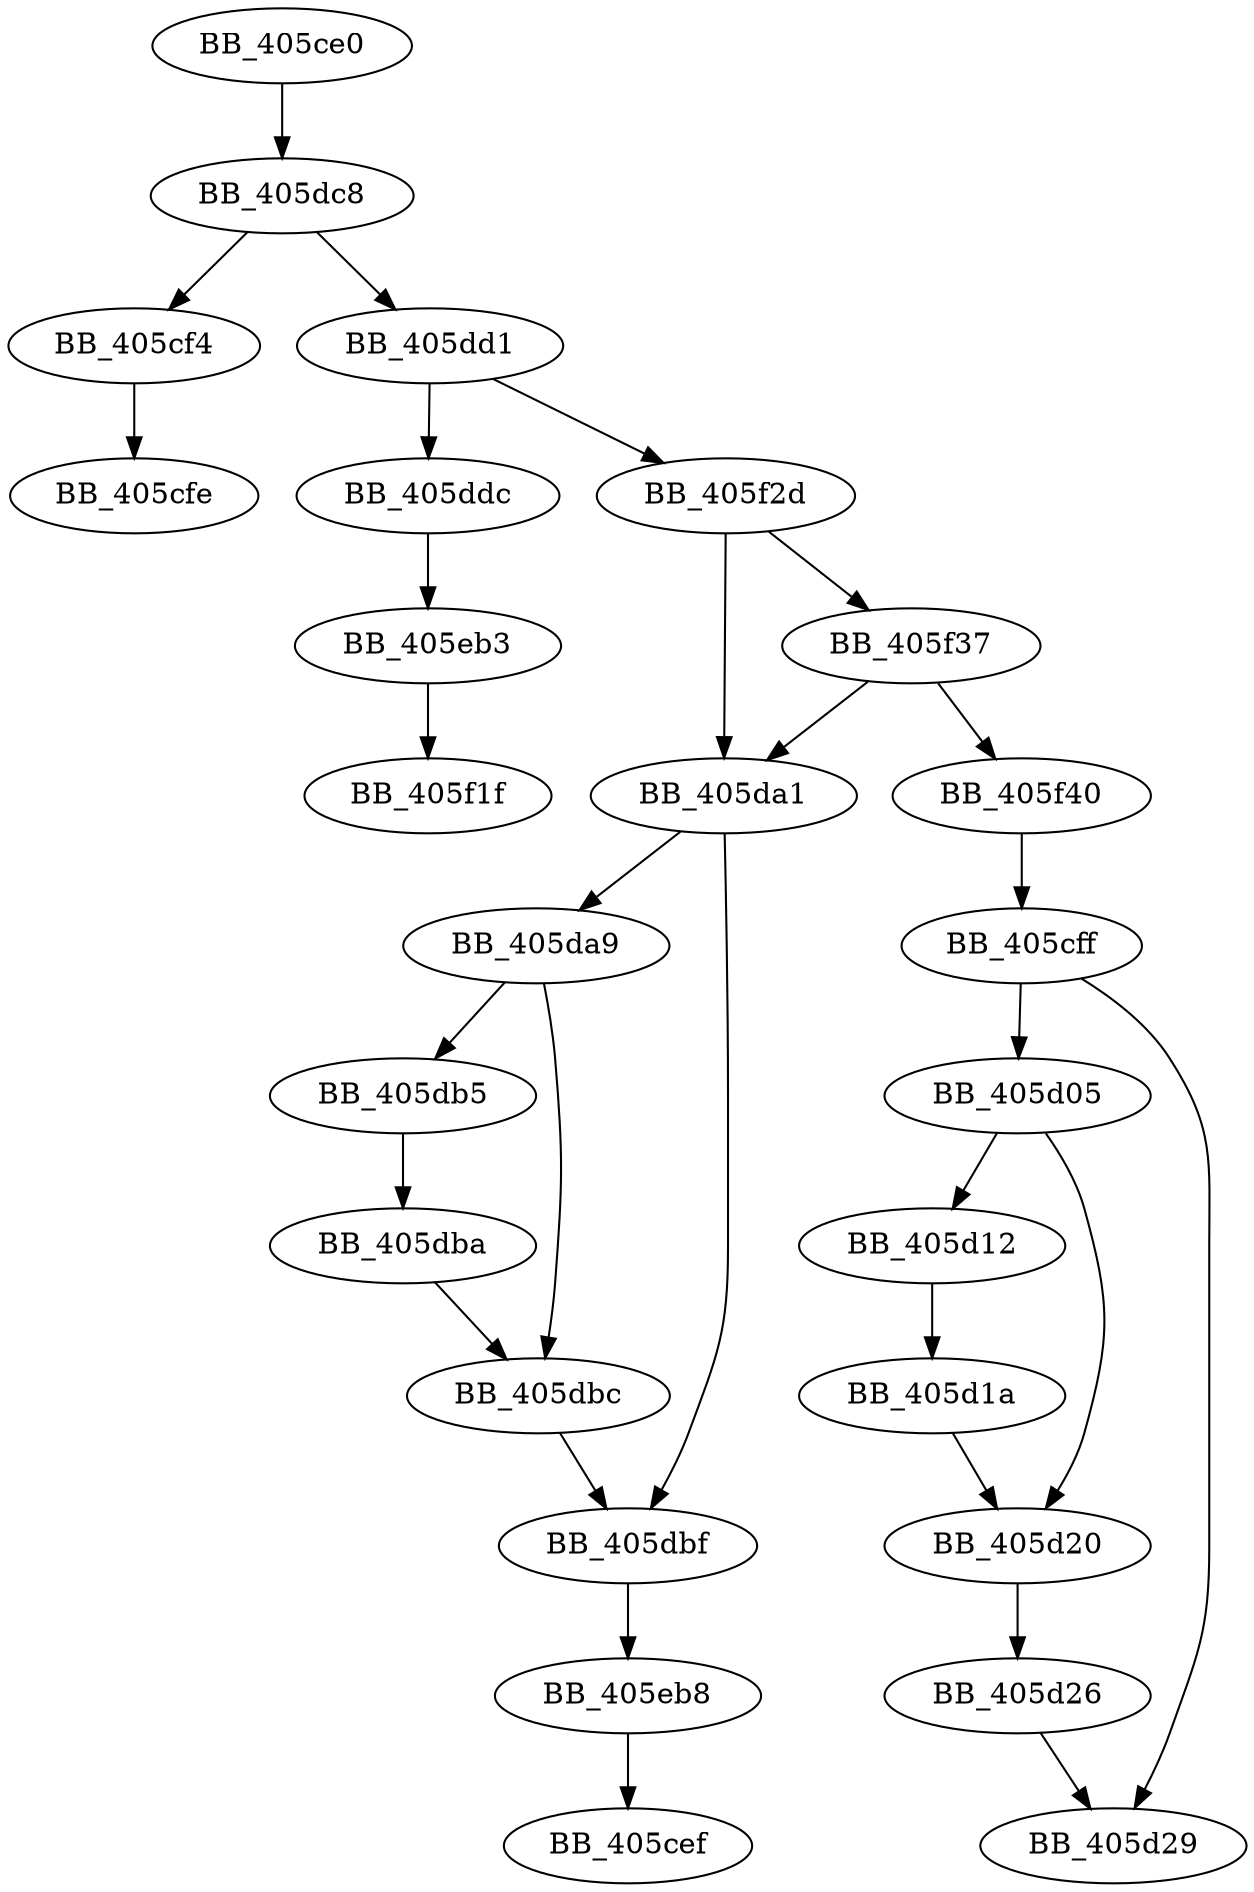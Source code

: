 DiGraph sub_405CE0{
BB_405ce0->BB_405dc8
BB_405cf4->BB_405cfe
BB_405cff->BB_405d05
BB_405cff->BB_405d29
BB_405d05->BB_405d12
BB_405d05->BB_405d20
BB_405d12->BB_405d1a
BB_405d1a->BB_405d20
BB_405d20->BB_405d26
BB_405d26->BB_405d29
BB_405da1->BB_405da9
BB_405da1->BB_405dbf
BB_405da9->BB_405db5
BB_405da9->BB_405dbc
BB_405db5->BB_405dba
BB_405dba->BB_405dbc
BB_405dbc->BB_405dbf
BB_405dbf->BB_405eb8
BB_405dc8->BB_405cf4
BB_405dc8->BB_405dd1
BB_405dd1->BB_405ddc
BB_405dd1->BB_405f2d
BB_405ddc->BB_405eb3
BB_405eb3->BB_405f1f
BB_405eb8->BB_405cef
BB_405f2d->BB_405da1
BB_405f2d->BB_405f37
BB_405f37->BB_405da1
BB_405f37->BB_405f40
BB_405f40->BB_405cff
}
